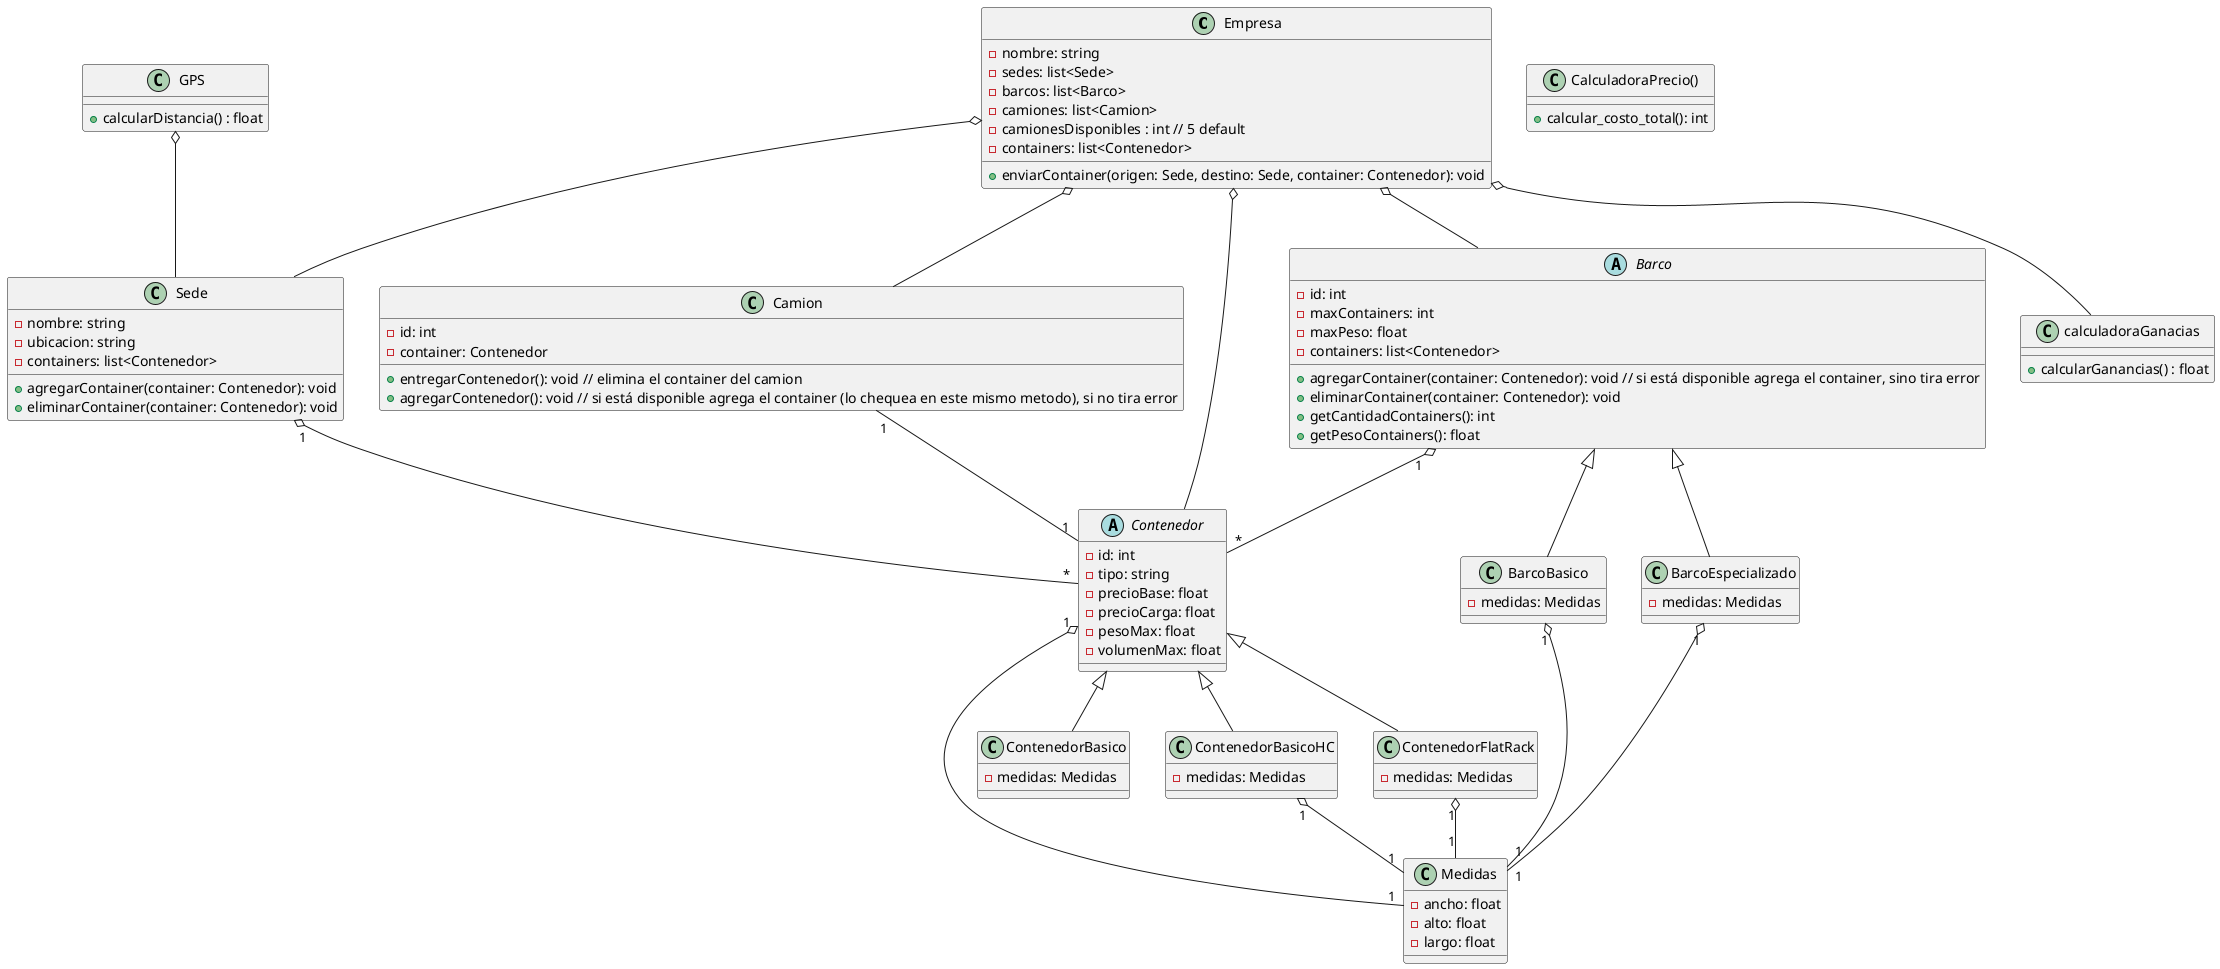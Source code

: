 @startuml Containers

class Empresa {
    - nombre: string
    - sedes: list<Sede>
    - barcos: list<Barco>
    - camiones: list<Camion>
    - camionesDisponibles : int // 5 default
    - containers: list<Contenedor>

    + enviarContainer(origen: Sede, destino: Sede, container: Contenedor): void
}

class Sede {
    - nombre: string
    - ubicacion: string
    - containers: list<Contenedor>

    + agregarContainer(container: Contenedor): void
    + eliminarContainer(container: Contenedor): void
}

abstract class Barco {
    - id: int
    - maxContainers: int
    - maxPeso: float
    - containers: list<Contenedor>

    + agregarContainer(container: Contenedor): void // si está disponible agrega el container, sino tira error
    + eliminarContainer(container: Contenedor): void
    + getCantidadContainers(): int
    + getPesoContainers(): float
}

class BarcoBasico {
    - medidas: Medidas
}

class BarcoEspecializado {
    - medidas: Medidas
}

class Medidas {
    - ancho: float
    - alto: float
    - largo: float
}

class Camion {
    - id: int
    - container: Contenedor 

    + entregarContenedor(): void // elimina el container del camion
    + agregarContenedor(): void // si está disponible agrega el container (lo chequea en este mismo metodo), si no tira error
}

abstract class Contenedor {
    - id: int
    - tipo: string
    - precioBase: float
    - precioCarga: float
    - pesoMax: float
    - volumenMax: float
}

class ContenedorBasico {
    - medidas: Medidas
}

class ContenedorBasicoHC {
    - medidas: Medidas
}

class ContenedorFlatRack {
    - medidas: Medidas
}

class GPS {
    + calcularDistancia() : float
}

class calculadoraGanacias {
    + calcularGanancias() : float
}

class CalculadoraPrecio() {
    + calcular_costo_total(): int
}

GPS o-- Sede
Empresa o-- Sede
Empresa o-- Barco
Empresa o-- Camion
Empresa o-- Contenedor

Sede "1" o-- "*" Contenedor

Barco <|-- BarcoBasico
Barco <|-- BarcoEspecializado

Barco "1" o-- "*" Contenedor

Camion "1" -- "1" Contenedor

Contenedor <|-- ContenedorBasico
Contenedor <|-- ContenedorBasicoHC
Contenedor <|-- ContenedorFlatRack

Contenedor "1" o-- "1" Medidas
BarcoBasico "1" o-- "1" Medidas
BarcoEspecializado "1" o-- "1" Medidas
ContenedorBasicoHC "1" o-- "1" Medidas
ContenedorFlatRack "1" o-- "1" Medidas

Empresa o--calculadoraGanacias
@enduml
